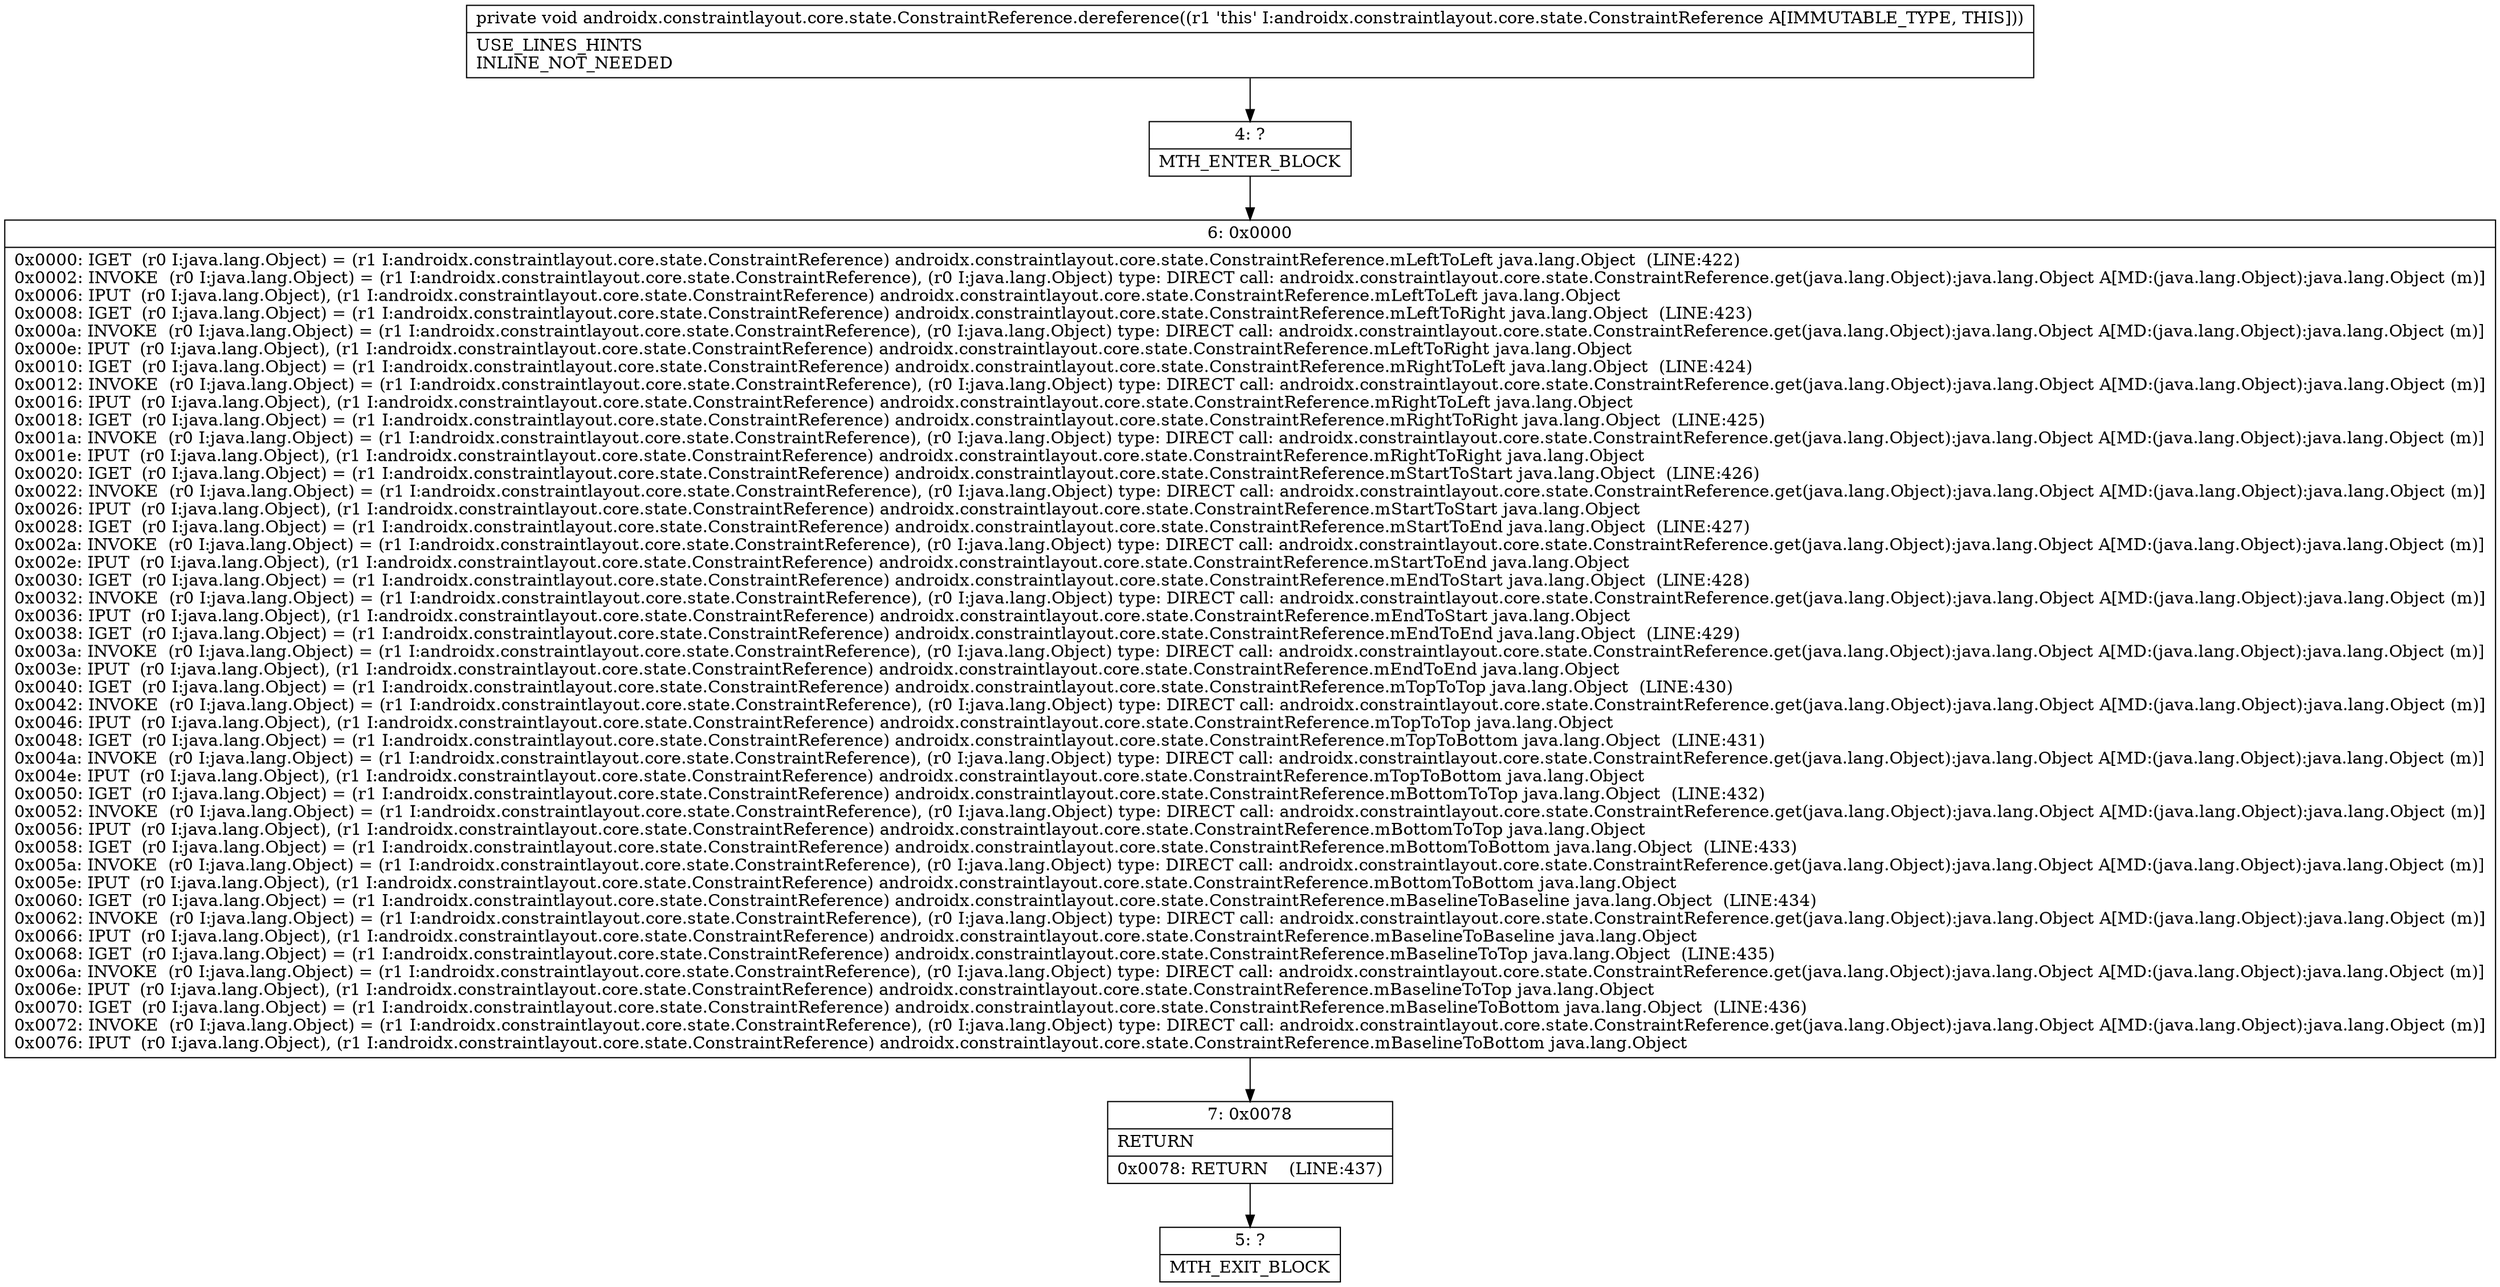 digraph "CFG forandroidx.constraintlayout.core.state.ConstraintReference.dereference()V" {
Node_4 [shape=record,label="{4\:\ ?|MTH_ENTER_BLOCK\l}"];
Node_6 [shape=record,label="{6\:\ 0x0000|0x0000: IGET  (r0 I:java.lang.Object) = (r1 I:androidx.constraintlayout.core.state.ConstraintReference) androidx.constraintlayout.core.state.ConstraintReference.mLeftToLeft java.lang.Object  (LINE:422)\l0x0002: INVOKE  (r0 I:java.lang.Object) = (r1 I:androidx.constraintlayout.core.state.ConstraintReference), (r0 I:java.lang.Object) type: DIRECT call: androidx.constraintlayout.core.state.ConstraintReference.get(java.lang.Object):java.lang.Object A[MD:(java.lang.Object):java.lang.Object (m)]\l0x0006: IPUT  (r0 I:java.lang.Object), (r1 I:androidx.constraintlayout.core.state.ConstraintReference) androidx.constraintlayout.core.state.ConstraintReference.mLeftToLeft java.lang.Object \l0x0008: IGET  (r0 I:java.lang.Object) = (r1 I:androidx.constraintlayout.core.state.ConstraintReference) androidx.constraintlayout.core.state.ConstraintReference.mLeftToRight java.lang.Object  (LINE:423)\l0x000a: INVOKE  (r0 I:java.lang.Object) = (r1 I:androidx.constraintlayout.core.state.ConstraintReference), (r0 I:java.lang.Object) type: DIRECT call: androidx.constraintlayout.core.state.ConstraintReference.get(java.lang.Object):java.lang.Object A[MD:(java.lang.Object):java.lang.Object (m)]\l0x000e: IPUT  (r0 I:java.lang.Object), (r1 I:androidx.constraintlayout.core.state.ConstraintReference) androidx.constraintlayout.core.state.ConstraintReference.mLeftToRight java.lang.Object \l0x0010: IGET  (r0 I:java.lang.Object) = (r1 I:androidx.constraintlayout.core.state.ConstraintReference) androidx.constraintlayout.core.state.ConstraintReference.mRightToLeft java.lang.Object  (LINE:424)\l0x0012: INVOKE  (r0 I:java.lang.Object) = (r1 I:androidx.constraintlayout.core.state.ConstraintReference), (r0 I:java.lang.Object) type: DIRECT call: androidx.constraintlayout.core.state.ConstraintReference.get(java.lang.Object):java.lang.Object A[MD:(java.lang.Object):java.lang.Object (m)]\l0x0016: IPUT  (r0 I:java.lang.Object), (r1 I:androidx.constraintlayout.core.state.ConstraintReference) androidx.constraintlayout.core.state.ConstraintReference.mRightToLeft java.lang.Object \l0x0018: IGET  (r0 I:java.lang.Object) = (r1 I:androidx.constraintlayout.core.state.ConstraintReference) androidx.constraintlayout.core.state.ConstraintReference.mRightToRight java.lang.Object  (LINE:425)\l0x001a: INVOKE  (r0 I:java.lang.Object) = (r1 I:androidx.constraintlayout.core.state.ConstraintReference), (r0 I:java.lang.Object) type: DIRECT call: androidx.constraintlayout.core.state.ConstraintReference.get(java.lang.Object):java.lang.Object A[MD:(java.lang.Object):java.lang.Object (m)]\l0x001e: IPUT  (r0 I:java.lang.Object), (r1 I:androidx.constraintlayout.core.state.ConstraintReference) androidx.constraintlayout.core.state.ConstraintReference.mRightToRight java.lang.Object \l0x0020: IGET  (r0 I:java.lang.Object) = (r1 I:androidx.constraintlayout.core.state.ConstraintReference) androidx.constraintlayout.core.state.ConstraintReference.mStartToStart java.lang.Object  (LINE:426)\l0x0022: INVOKE  (r0 I:java.lang.Object) = (r1 I:androidx.constraintlayout.core.state.ConstraintReference), (r0 I:java.lang.Object) type: DIRECT call: androidx.constraintlayout.core.state.ConstraintReference.get(java.lang.Object):java.lang.Object A[MD:(java.lang.Object):java.lang.Object (m)]\l0x0026: IPUT  (r0 I:java.lang.Object), (r1 I:androidx.constraintlayout.core.state.ConstraintReference) androidx.constraintlayout.core.state.ConstraintReference.mStartToStart java.lang.Object \l0x0028: IGET  (r0 I:java.lang.Object) = (r1 I:androidx.constraintlayout.core.state.ConstraintReference) androidx.constraintlayout.core.state.ConstraintReference.mStartToEnd java.lang.Object  (LINE:427)\l0x002a: INVOKE  (r0 I:java.lang.Object) = (r1 I:androidx.constraintlayout.core.state.ConstraintReference), (r0 I:java.lang.Object) type: DIRECT call: androidx.constraintlayout.core.state.ConstraintReference.get(java.lang.Object):java.lang.Object A[MD:(java.lang.Object):java.lang.Object (m)]\l0x002e: IPUT  (r0 I:java.lang.Object), (r1 I:androidx.constraintlayout.core.state.ConstraintReference) androidx.constraintlayout.core.state.ConstraintReference.mStartToEnd java.lang.Object \l0x0030: IGET  (r0 I:java.lang.Object) = (r1 I:androidx.constraintlayout.core.state.ConstraintReference) androidx.constraintlayout.core.state.ConstraintReference.mEndToStart java.lang.Object  (LINE:428)\l0x0032: INVOKE  (r0 I:java.lang.Object) = (r1 I:androidx.constraintlayout.core.state.ConstraintReference), (r0 I:java.lang.Object) type: DIRECT call: androidx.constraintlayout.core.state.ConstraintReference.get(java.lang.Object):java.lang.Object A[MD:(java.lang.Object):java.lang.Object (m)]\l0x0036: IPUT  (r0 I:java.lang.Object), (r1 I:androidx.constraintlayout.core.state.ConstraintReference) androidx.constraintlayout.core.state.ConstraintReference.mEndToStart java.lang.Object \l0x0038: IGET  (r0 I:java.lang.Object) = (r1 I:androidx.constraintlayout.core.state.ConstraintReference) androidx.constraintlayout.core.state.ConstraintReference.mEndToEnd java.lang.Object  (LINE:429)\l0x003a: INVOKE  (r0 I:java.lang.Object) = (r1 I:androidx.constraintlayout.core.state.ConstraintReference), (r0 I:java.lang.Object) type: DIRECT call: androidx.constraintlayout.core.state.ConstraintReference.get(java.lang.Object):java.lang.Object A[MD:(java.lang.Object):java.lang.Object (m)]\l0x003e: IPUT  (r0 I:java.lang.Object), (r1 I:androidx.constraintlayout.core.state.ConstraintReference) androidx.constraintlayout.core.state.ConstraintReference.mEndToEnd java.lang.Object \l0x0040: IGET  (r0 I:java.lang.Object) = (r1 I:androidx.constraintlayout.core.state.ConstraintReference) androidx.constraintlayout.core.state.ConstraintReference.mTopToTop java.lang.Object  (LINE:430)\l0x0042: INVOKE  (r0 I:java.lang.Object) = (r1 I:androidx.constraintlayout.core.state.ConstraintReference), (r0 I:java.lang.Object) type: DIRECT call: androidx.constraintlayout.core.state.ConstraintReference.get(java.lang.Object):java.lang.Object A[MD:(java.lang.Object):java.lang.Object (m)]\l0x0046: IPUT  (r0 I:java.lang.Object), (r1 I:androidx.constraintlayout.core.state.ConstraintReference) androidx.constraintlayout.core.state.ConstraintReference.mTopToTop java.lang.Object \l0x0048: IGET  (r0 I:java.lang.Object) = (r1 I:androidx.constraintlayout.core.state.ConstraintReference) androidx.constraintlayout.core.state.ConstraintReference.mTopToBottom java.lang.Object  (LINE:431)\l0x004a: INVOKE  (r0 I:java.lang.Object) = (r1 I:androidx.constraintlayout.core.state.ConstraintReference), (r0 I:java.lang.Object) type: DIRECT call: androidx.constraintlayout.core.state.ConstraintReference.get(java.lang.Object):java.lang.Object A[MD:(java.lang.Object):java.lang.Object (m)]\l0x004e: IPUT  (r0 I:java.lang.Object), (r1 I:androidx.constraintlayout.core.state.ConstraintReference) androidx.constraintlayout.core.state.ConstraintReference.mTopToBottom java.lang.Object \l0x0050: IGET  (r0 I:java.lang.Object) = (r1 I:androidx.constraintlayout.core.state.ConstraintReference) androidx.constraintlayout.core.state.ConstraintReference.mBottomToTop java.lang.Object  (LINE:432)\l0x0052: INVOKE  (r0 I:java.lang.Object) = (r1 I:androidx.constraintlayout.core.state.ConstraintReference), (r0 I:java.lang.Object) type: DIRECT call: androidx.constraintlayout.core.state.ConstraintReference.get(java.lang.Object):java.lang.Object A[MD:(java.lang.Object):java.lang.Object (m)]\l0x0056: IPUT  (r0 I:java.lang.Object), (r1 I:androidx.constraintlayout.core.state.ConstraintReference) androidx.constraintlayout.core.state.ConstraintReference.mBottomToTop java.lang.Object \l0x0058: IGET  (r0 I:java.lang.Object) = (r1 I:androidx.constraintlayout.core.state.ConstraintReference) androidx.constraintlayout.core.state.ConstraintReference.mBottomToBottom java.lang.Object  (LINE:433)\l0x005a: INVOKE  (r0 I:java.lang.Object) = (r1 I:androidx.constraintlayout.core.state.ConstraintReference), (r0 I:java.lang.Object) type: DIRECT call: androidx.constraintlayout.core.state.ConstraintReference.get(java.lang.Object):java.lang.Object A[MD:(java.lang.Object):java.lang.Object (m)]\l0x005e: IPUT  (r0 I:java.lang.Object), (r1 I:androidx.constraintlayout.core.state.ConstraintReference) androidx.constraintlayout.core.state.ConstraintReference.mBottomToBottom java.lang.Object \l0x0060: IGET  (r0 I:java.lang.Object) = (r1 I:androidx.constraintlayout.core.state.ConstraintReference) androidx.constraintlayout.core.state.ConstraintReference.mBaselineToBaseline java.lang.Object  (LINE:434)\l0x0062: INVOKE  (r0 I:java.lang.Object) = (r1 I:androidx.constraintlayout.core.state.ConstraintReference), (r0 I:java.lang.Object) type: DIRECT call: androidx.constraintlayout.core.state.ConstraintReference.get(java.lang.Object):java.lang.Object A[MD:(java.lang.Object):java.lang.Object (m)]\l0x0066: IPUT  (r0 I:java.lang.Object), (r1 I:androidx.constraintlayout.core.state.ConstraintReference) androidx.constraintlayout.core.state.ConstraintReference.mBaselineToBaseline java.lang.Object \l0x0068: IGET  (r0 I:java.lang.Object) = (r1 I:androidx.constraintlayout.core.state.ConstraintReference) androidx.constraintlayout.core.state.ConstraintReference.mBaselineToTop java.lang.Object  (LINE:435)\l0x006a: INVOKE  (r0 I:java.lang.Object) = (r1 I:androidx.constraintlayout.core.state.ConstraintReference), (r0 I:java.lang.Object) type: DIRECT call: androidx.constraintlayout.core.state.ConstraintReference.get(java.lang.Object):java.lang.Object A[MD:(java.lang.Object):java.lang.Object (m)]\l0x006e: IPUT  (r0 I:java.lang.Object), (r1 I:androidx.constraintlayout.core.state.ConstraintReference) androidx.constraintlayout.core.state.ConstraintReference.mBaselineToTop java.lang.Object \l0x0070: IGET  (r0 I:java.lang.Object) = (r1 I:androidx.constraintlayout.core.state.ConstraintReference) androidx.constraintlayout.core.state.ConstraintReference.mBaselineToBottom java.lang.Object  (LINE:436)\l0x0072: INVOKE  (r0 I:java.lang.Object) = (r1 I:androidx.constraintlayout.core.state.ConstraintReference), (r0 I:java.lang.Object) type: DIRECT call: androidx.constraintlayout.core.state.ConstraintReference.get(java.lang.Object):java.lang.Object A[MD:(java.lang.Object):java.lang.Object (m)]\l0x0076: IPUT  (r0 I:java.lang.Object), (r1 I:androidx.constraintlayout.core.state.ConstraintReference) androidx.constraintlayout.core.state.ConstraintReference.mBaselineToBottom java.lang.Object \l}"];
Node_7 [shape=record,label="{7\:\ 0x0078|RETURN\l|0x0078: RETURN    (LINE:437)\l}"];
Node_5 [shape=record,label="{5\:\ ?|MTH_EXIT_BLOCK\l}"];
MethodNode[shape=record,label="{private void androidx.constraintlayout.core.state.ConstraintReference.dereference((r1 'this' I:androidx.constraintlayout.core.state.ConstraintReference A[IMMUTABLE_TYPE, THIS]))  | USE_LINES_HINTS\lINLINE_NOT_NEEDED\l}"];
MethodNode -> Node_4;Node_4 -> Node_6;
Node_6 -> Node_7;
Node_7 -> Node_5;
}

